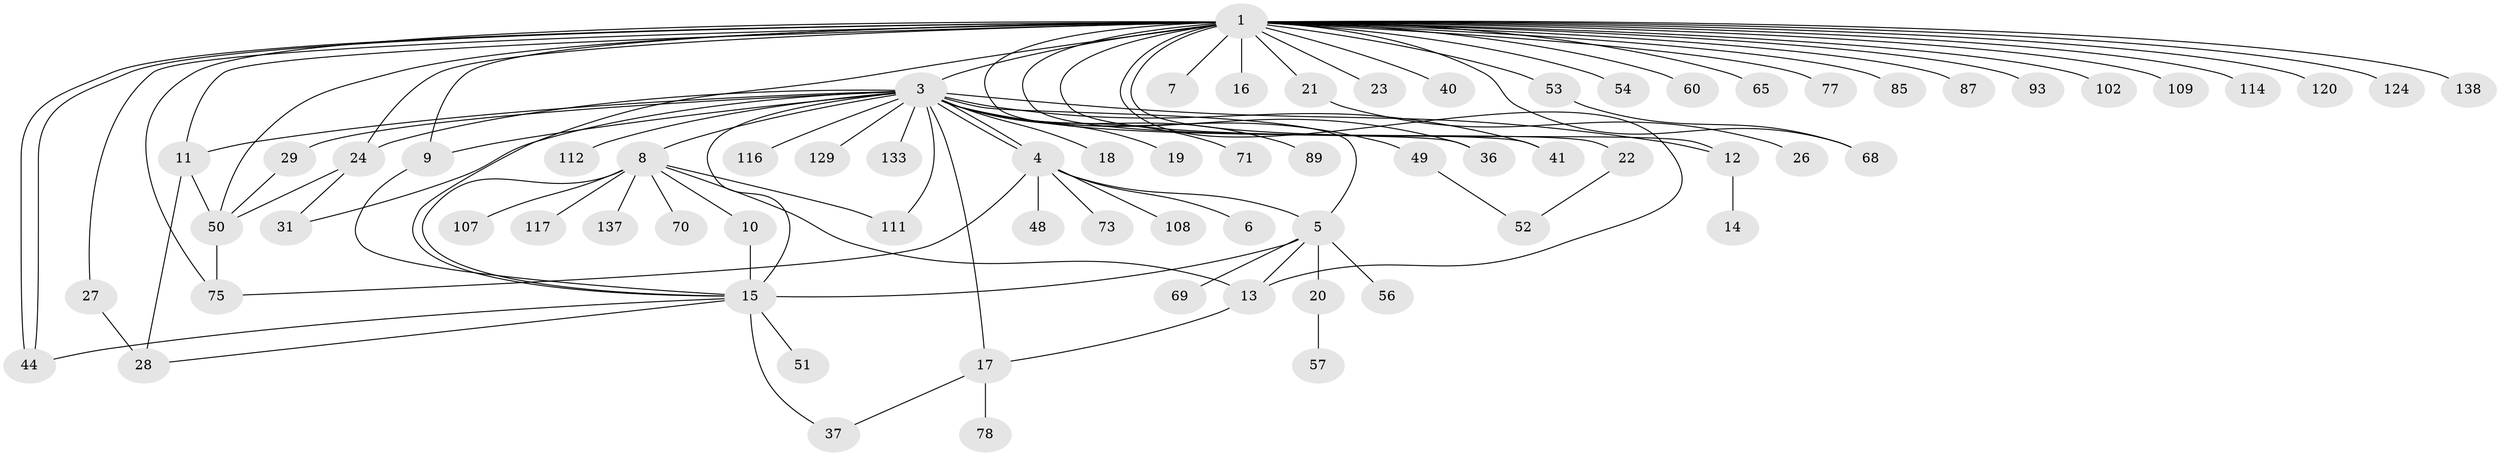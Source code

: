 // original degree distribution, {19: 0.007042253521126761, 18: 0.007042253521126761, 27: 0.007042253521126761, 8: 0.014084507042253521, 6: 0.02112676056338028, 1: 0.5211267605633803, 9: 0.007042253521126761, 3: 0.11267605633802817, 2: 0.22535211267605634, 13: 0.007042253521126761, 7: 0.014084507042253521, 5: 0.028169014084507043, 4: 0.028169014084507043}
// Generated by graph-tools (version 1.1) at 2025/14/03/09/25 04:14:39]
// undirected, 71 vertices, 100 edges
graph export_dot {
graph [start="1"]
  node [color=gray90,style=filled];
  1 [super="+2+32"];
  3;
  4;
  5 [super="+67+30+141"];
  6;
  7;
  8;
  9 [super="+55+58"];
  10 [super="+113"];
  11 [super="+45+98+81"];
  12;
  13 [super="+39"];
  14;
  15 [super="+46+47+101+128+131+25+80"];
  16;
  17 [super="+38"];
  18 [super="+42"];
  19;
  20 [super="+72+59+88+125+97"];
  21;
  22;
  23;
  24 [super="+92+35+66+63"];
  26 [super="+139"];
  27;
  28 [super="+119+122"];
  29;
  31 [super="+94+33+62"];
  36;
  37 [super="+84+118"];
  40 [super="+95"];
  41 [super="+115"];
  44 [super="+132+64"];
  48 [super="+61+74"];
  49;
  50 [super="+76"];
  51;
  52;
  53 [super="+96"];
  54 [super="+99"];
  56;
  57;
  60;
  65;
  68;
  69;
  70;
  71;
  73;
  75 [super="+105+90"];
  77;
  78 [super="+130"];
  85;
  87;
  89;
  93;
  102 [super="+110"];
  107;
  108;
  109;
  111;
  112;
  114;
  116;
  117;
  120;
  124;
  129;
  133;
  137;
  138;
  1 -- 11;
  1 -- 12;
  1 -- 22;
  1 -- 23;
  1 -- 36;
  1 -- 41;
  1 -- 44;
  1 -- 44;
  1 -- 50;
  1 -- 75;
  1 -- 87;
  1 -- 93;
  1 -- 109;
  1 -- 120;
  1 -- 138;
  1 -- 3;
  1 -- 7;
  1 -- 9;
  1 -- 13;
  1 -- 77;
  1 -- 16;
  1 -- 21;
  1 -- 85;
  1 -- 24 [weight=3];
  1 -- 27;
  1 -- 102;
  1 -- 40;
  1 -- 114;
  1 -- 54;
  1 -- 124;
  1 -- 65;
  1 -- 68;
  1 -- 53;
  1 -- 60;
  1 -- 15;
  3 -- 4;
  3 -- 4;
  3 -- 5;
  3 -- 8;
  3 -- 12;
  3 -- 17;
  3 -- 18;
  3 -- 19;
  3 -- 24;
  3 -- 29;
  3 -- 36;
  3 -- 41;
  3 -- 49;
  3 -- 71;
  3 -- 89;
  3 -- 111;
  3 -- 112;
  3 -- 116;
  3 -- 129;
  3 -- 133;
  3 -- 9;
  3 -- 11;
  3 -- 15 [weight=3];
  3 -- 31;
  4 -- 6;
  4 -- 48;
  4 -- 73;
  4 -- 108;
  4 -- 75;
  4 -- 5;
  5 -- 20;
  5 -- 69;
  5 -- 13;
  5 -- 56;
  5 -- 15;
  8 -- 10;
  8 -- 70;
  8 -- 107;
  8 -- 111;
  8 -- 117;
  8 -- 137;
  8 -- 13;
  8 -- 15;
  9 -- 15;
  10 -- 15;
  11 -- 50;
  11 -- 28;
  12 -- 14;
  13 -- 17;
  15 -- 28;
  15 -- 37;
  15 -- 44;
  15 -- 51;
  17 -- 37;
  17 -- 78;
  20 -- 57;
  21 -- 26;
  22 -- 52;
  24 -- 31;
  24 -- 50;
  27 -- 28;
  29 -- 50;
  49 -- 52;
  50 -- 75;
  53 -- 68;
}

